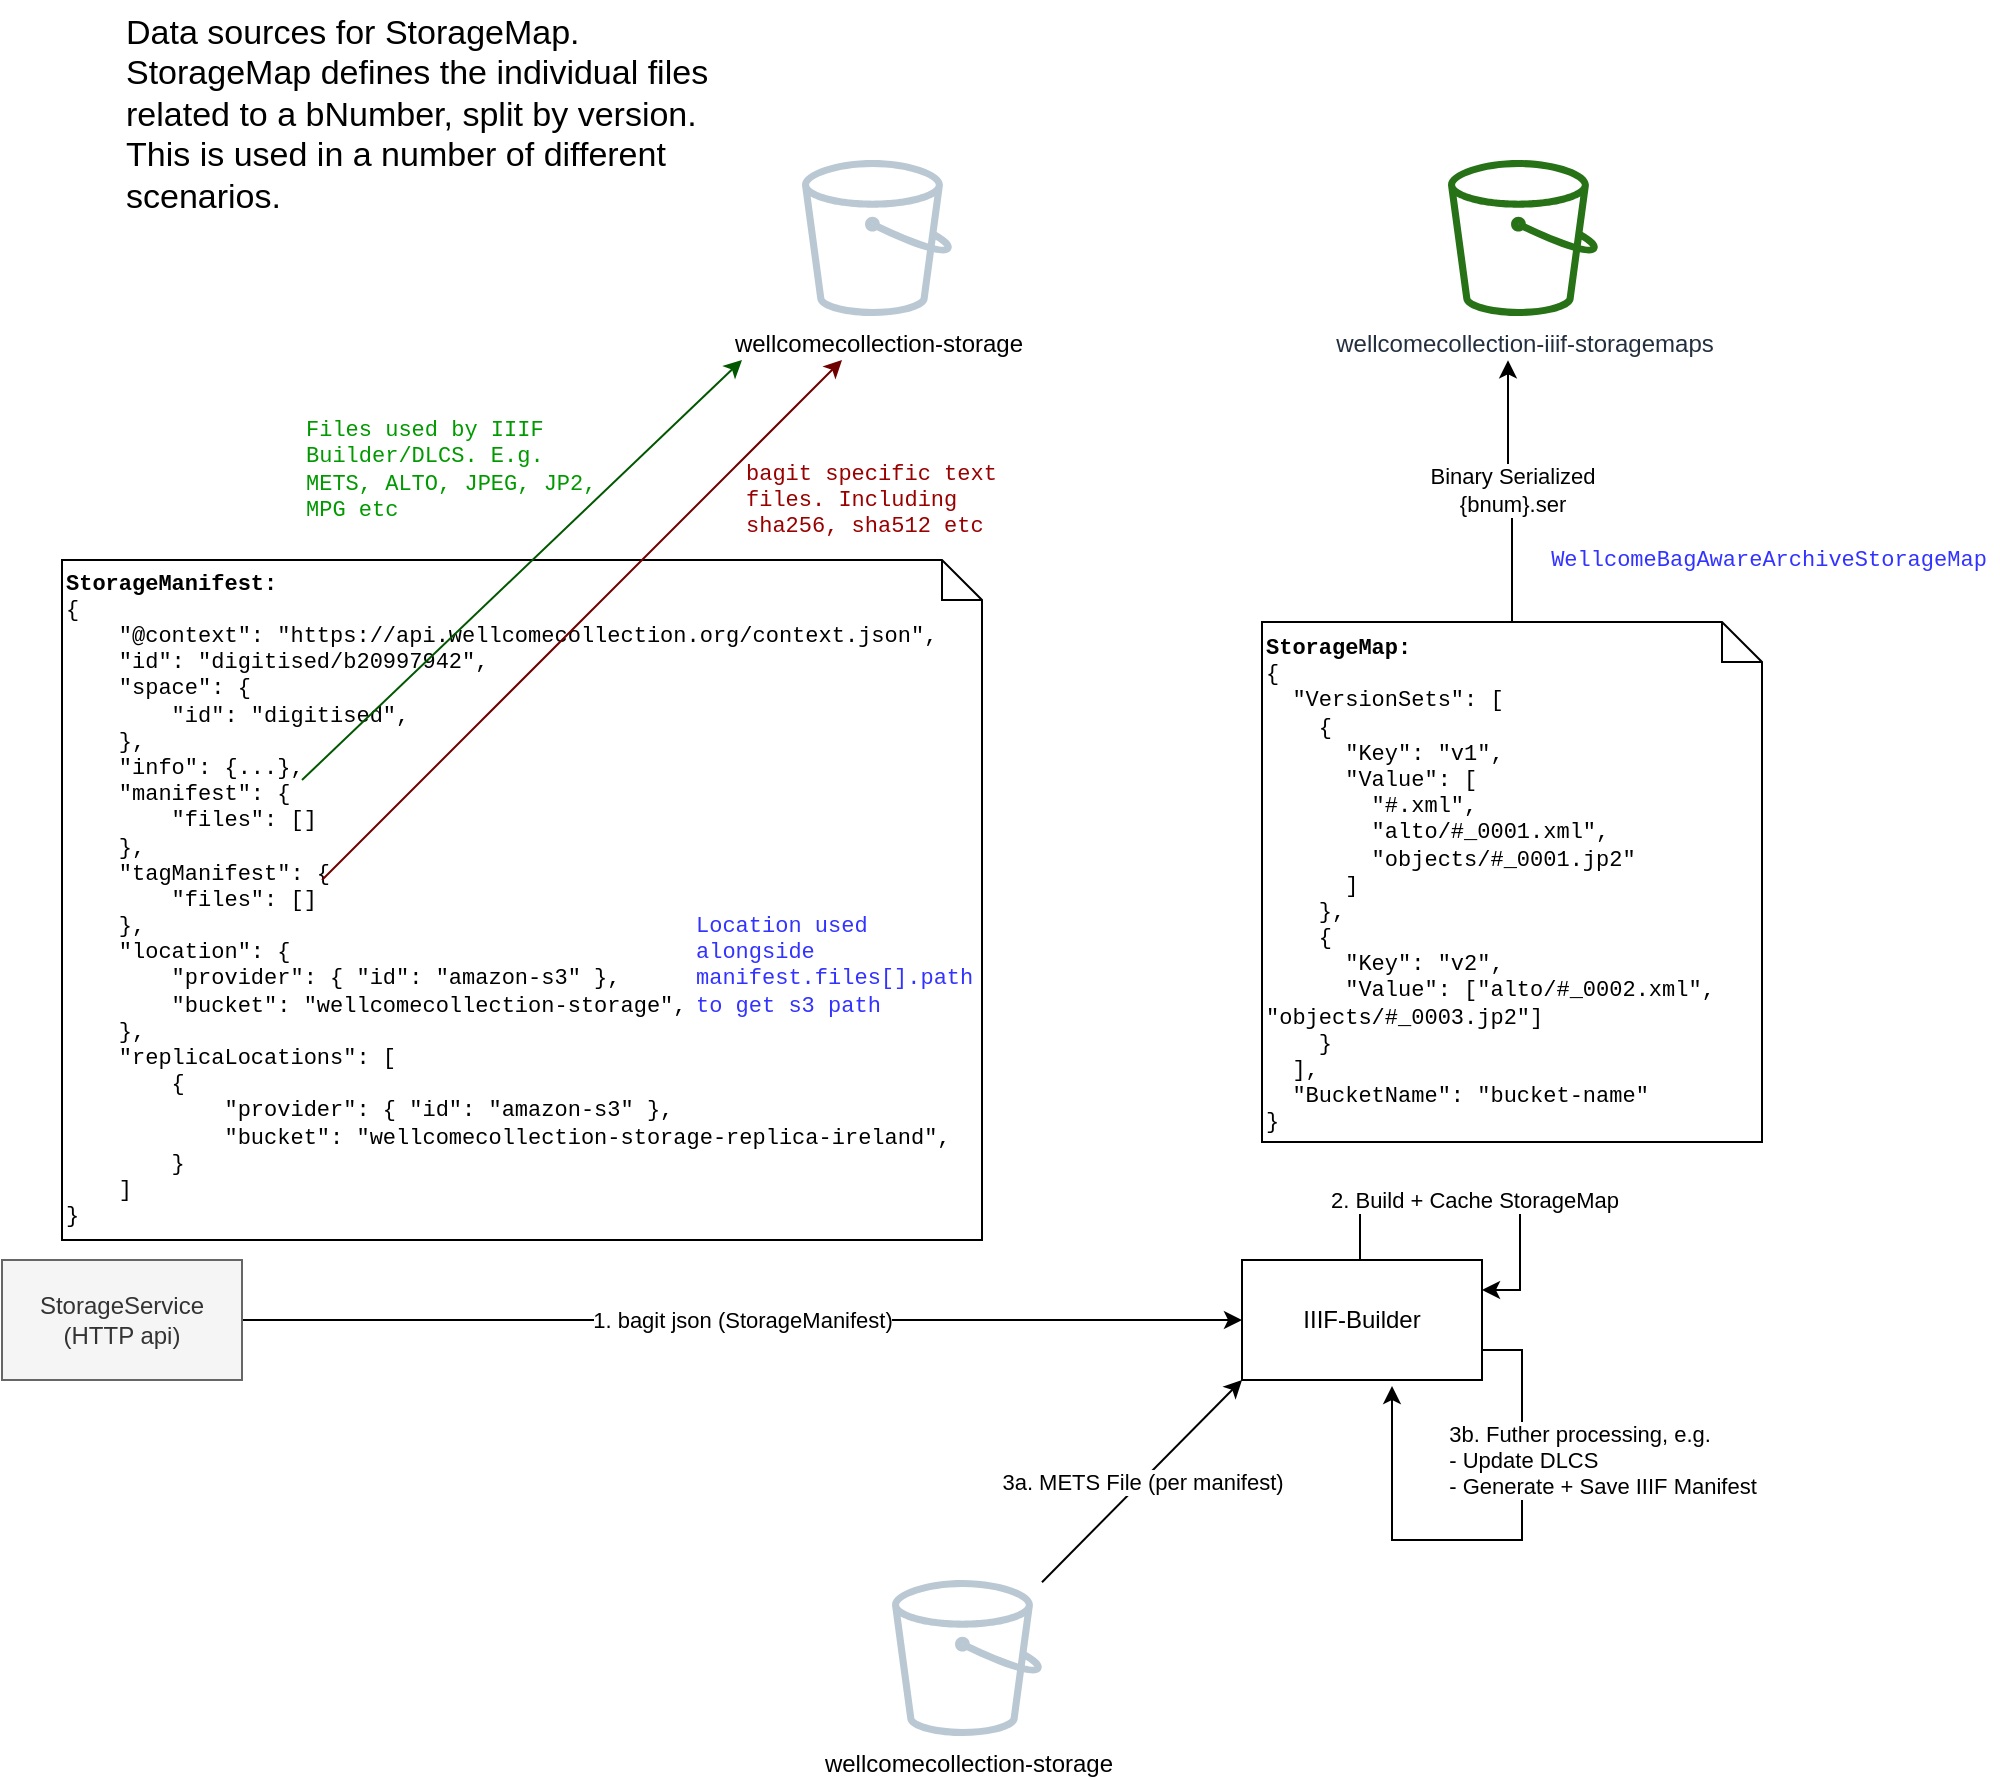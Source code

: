 <mxfile version="13.3.1" type="device"><diagram id="6qtyXfXEHxO44mbSRQSi" name="Page-1"><mxGraphModel dx="2062" dy="2282" grid="1" gridSize="10" guides="1" tooltips="1" connect="1" arrows="1" fold="1" page="1" pageScale="1" pageWidth="850" pageHeight="1100" math="0" shadow="0"><root><mxCell id="0"/><mxCell id="1" parent="0"/><mxCell id="VBdgBZhsf1IbYK4Ov75F-6" value="1. bagit json (StorageManifest)" style="edgeStyle=orthogonalEdgeStyle;rounded=0;orthogonalLoop=1;jettySize=auto;html=1;exitX=1;exitY=0.5;exitDx=0;exitDy=0;entryX=0;entryY=0.5;entryDx=0;entryDy=0;" edge="1" parent="1" source="VBdgBZhsf1IbYK4Ov75F-4" target="VBdgBZhsf1IbYK4Ov75F-5"><mxGeometry relative="1" as="geometry"/></mxCell><mxCell id="VBdgBZhsf1IbYK4Ov75F-4" value="StorageService&lt;br&gt;(HTTP api)" style="rounded=0;whiteSpace=wrap;html=1;fillColor=#f5f5f5;strokeColor=#666666;fontColor=#333333;" vertex="1" parent="1"><mxGeometry x="80" y="80" width="120" height="60" as="geometry"/></mxCell><mxCell id="VBdgBZhsf1IbYK4Ov75F-5" value="IIIF-Builder" style="rounded=0;whiteSpace=wrap;html=1;" vertex="1" parent="1"><mxGeometry x="700" y="80" width="120" height="60" as="geometry"/></mxCell><mxCell id="VBdgBZhsf1IbYK4Ov75F-7" value="&lt;div style=&quot;font-size: 11px&quot;&gt;&lt;b&gt;StorageManifest:&lt;/b&gt;&lt;/div&gt;&lt;div style=&quot;font-size: 11px&quot;&gt;{&lt;/div&gt;&lt;div style=&quot;font-size: 11px&quot;&gt;&amp;nbsp; &amp;nbsp; &quot;@context&quot;: &quot;https://api.wellcomecollection.org/context.json&quot;,&lt;/div&gt;&lt;div style=&quot;font-size: 11px&quot;&gt;&amp;nbsp; &amp;nbsp; &quot;id&quot;: &quot;digitised/b20997942&quot;,&lt;/div&gt;&lt;div style=&quot;font-size: 11px&quot;&gt;&amp;nbsp; &amp;nbsp; &quot;space&quot;: {&lt;/div&gt;&lt;div style=&quot;font-size: 11px&quot;&gt;&amp;nbsp; &amp;nbsp; &amp;nbsp; &amp;nbsp; &quot;id&quot;: &quot;digitised&quot;,&lt;/div&gt;&lt;div style=&quot;font-size: 11px&quot;&gt;&amp;nbsp; &amp;nbsp; },&lt;/div&gt;&lt;div style=&quot;font-size: 11px&quot;&gt;&amp;nbsp; &amp;nbsp; &quot;info&quot;: {...},&lt;/div&gt;&lt;div style=&quot;font-size: 11px&quot;&gt;&amp;nbsp; &amp;nbsp; &quot;manifest&quot;: {&lt;/div&gt;&lt;div style=&quot;font-size: 11px&quot;&gt;&amp;nbsp; &amp;nbsp; &amp;nbsp; &amp;nbsp; &quot;files&quot;: []&lt;/div&gt;&lt;div style=&quot;font-size: 11px&quot;&gt;&amp;nbsp; &amp;nbsp; },&lt;/div&gt;&lt;div style=&quot;font-size: 11px&quot;&gt;&amp;nbsp; &amp;nbsp; &quot;tagManifest&quot;: {&lt;/div&gt;&lt;div style=&quot;font-size: 11px&quot;&gt;&amp;nbsp; &amp;nbsp; &amp;nbsp; &amp;nbsp; &quot;files&quot;: []&lt;/div&gt;&lt;div style=&quot;font-size: 11px&quot;&gt;&amp;nbsp; &amp;nbsp; },&lt;/div&gt;&lt;div style=&quot;font-size: 11px&quot;&gt;&amp;nbsp; &amp;nbsp; &quot;location&quot;: {&lt;/div&gt;&lt;div style=&quot;font-size: 11px&quot;&gt;&amp;nbsp; &amp;nbsp; &amp;nbsp; &amp;nbsp; &quot;provider&quot;: { &quot;id&quot;: &quot;amazon-s3&quot; },&lt;/div&gt;&lt;div style=&quot;font-size: 11px&quot;&gt;&amp;nbsp; &amp;nbsp; &amp;nbsp; &amp;nbsp; &quot;bucket&quot;: &quot;wellcomecollection-storage&quot;,&lt;/div&gt;&lt;div style=&quot;font-size: 11px&quot;&gt;&amp;nbsp; &amp;nbsp; },&lt;/div&gt;&lt;div style=&quot;font-size: 11px&quot;&gt;&amp;nbsp; &amp;nbsp; &quot;replicaLocations&quot;: [&lt;/div&gt;&lt;div style=&quot;font-size: 11px&quot;&gt;&amp;nbsp; &amp;nbsp; &amp;nbsp; &amp;nbsp; {&lt;/div&gt;&lt;div style=&quot;font-size: 11px&quot;&gt;&amp;nbsp; &amp;nbsp; &amp;nbsp; &amp;nbsp; &amp;nbsp; &amp;nbsp; &quot;provider&quot;: { &quot;id&quot;: &quot;amazon-s3&quot; },&lt;/div&gt;&lt;div style=&quot;font-size: 11px&quot;&gt;&amp;nbsp; &amp;nbsp; &amp;nbsp; &amp;nbsp; &amp;nbsp; &amp;nbsp; &quot;bucket&quot;: &quot;wellcomecollection-storage-replica-ireland&quot;,&lt;/div&gt;&lt;div style=&quot;font-size: 11px&quot;&gt;&amp;nbsp; &amp;nbsp; &amp;nbsp; &amp;nbsp; }&lt;/div&gt;&lt;div style=&quot;font-size: 11px&quot;&gt;&amp;nbsp; &amp;nbsp; ]&lt;/div&gt;&lt;div style=&quot;font-size: 11px&quot;&gt;}&lt;/div&gt;" style="shape=note;size=20;whiteSpace=wrap;html=1;align=left;fontFamily=Courier New;fontSize=11;" vertex="1" parent="1"><mxGeometry x="110" y="-270" width="460" height="340" as="geometry"/></mxCell><mxCell id="VBdgBZhsf1IbYK4Ov75F-8" value="wellcomecollection-storage" style="outlineConnect=0;fillColor=#bac8d3;strokeColor=#23445d;dashed=0;verticalLabelPosition=bottom;verticalAlign=top;align=center;html=1;fontSize=12;fontStyle=0;aspect=fixed;pointerEvents=1;shape=mxgraph.aws4.bucket;" vertex="1" parent="1"><mxGeometry x="480" y="-470" width="75" height="78" as="geometry"/></mxCell><mxCell id="VBdgBZhsf1IbYK4Ov75F-9" value="" style="endArrow=classic;html=1;fontFamily=Courier New;fontSize=11;fillColor=#008a00;strokeColor=#005700;" edge="1" parent="1"><mxGeometry width="50" height="50" relative="1" as="geometry"><mxPoint x="230" y="-160" as="sourcePoint"/><mxPoint x="450" y="-370" as="targetPoint"/></mxGeometry></mxCell><mxCell id="VBdgBZhsf1IbYK4Ov75F-10" value="" style="endArrow=classic;html=1;fontFamily=Courier New;fontSize=11;fillColor=#a20025;strokeColor=#6F0000;" edge="1" parent="1"><mxGeometry width="50" height="50" relative="1" as="geometry"><mxPoint x="240" y="-110" as="sourcePoint"/><mxPoint x="500" y="-370" as="targetPoint"/></mxGeometry></mxCell><mxCell id="VBdgBZhsf1IbYK4Ov75F-11" value="Files used by IIIF Builder/DLCS. E.g. METS, ALTO, JPEG, JP2, MPG etc" style="text;html=1;align=left;verticalAlign=middle;whiteSpace=wrap;rounded=0;fontFamily=Courier New;fontSize=11;fontColor=#009900;" vertex="1" parent="1"><mxGeometry x="230" y="-340" width="150" height="50" as="geometry"/></mxCell><mxCell id="VBdgBZhsf1IbYK4Ov75F-13" value="bagit specific text files. Including sha256, sha512 etc" style="text;html=1;align=left;verticalAlign=middle;whiteSpace=wrap;rounded=0;fontFamily=Courier New;fontSize=11;fontColor=#990000;" vertex="1" parent="1"><mxGeometry x="450" y="-310" width="150" height="20" as="geometry"/></mxCell><mxCell id="VBdgBZhsf1IbYK4Ov75F-14" value="Location used alongside manifest.files[].path to get s3 path" style="text;html=1;align=left;verticalAlign=top;whiteSpace=wrap;rounded=0;fontFamily=Courier New;fontSize=11;fontColor=#3333FF;" vertex="1" parent="1"><mxGeometry x="425" y="-100" width="150" height="80" as="geometry"/></mxCell><mxCell id="VBdgBZhsf1IbYK4Ov75F-21" value="2. Build + Cache StorageMap" style="edgeStyle=orthogonalEdgeStyle;rounded=0;orthogonalLoop=1;jettySize=auto;html=1;exitX=0.5;exitY=0;exitDx=0;exitDy=0;entryX=1;entryY=0.25;entryDx=0;entryDy=0;fontFamily=Helvetica;fontSize=11;fontColor=#000000;" edge="1" parent="1" source="VBdgBZhsf1IbYK4Ov75F-5" target="VBdgBZhsf1IbYK4Ov75F-5"><mxGeometry relative="1" as="geometry"><Array as="points"><mxPoint x="759" y="50"/><mxPoint x="839" y="50"/><mxPoint x="839" y="95"/></Array></mxGeometry></mxCell><mxCell id="VBdgBZhsf1IbYK4Ov75F-27" value="Binary Serialized&lt;br&gt;{bnum}.ser" style="edgeStyle=orthogonalEdgeStyle;rounded=0;orthogonalLoop=1;jettySize=auto;html=1;exitX=0.5;exitY=0;exitDx=0;exitDy=0;exitPerimeter=0;entryX=0.4;entryY=1.284;entryDx=0;entryDy=0;entryPerimeter=0;fontFamily=Helvetica;fontSize=11;fontColor=#000000;" edge="1" parent="1" source="VBdgBZhsf1IbYK4Ov75F-24" target="VBdgBZhsf1IbYK4Ov75F-26"><mxGeometry relative="1" as="geometry"/></mxCell><mxCell id="VBdgBZhsf1IbYK4Ov75F-24" value="&lt;div style=&quot;font-size: 11px&quot;&gt;&lt;b&gt;StorageMap:&lt;/b&gt;&lt;br&gt;&lt;/div&gt;&lt;div style=&quot;font-size: 11px&quot;&gt;{&lt;/div&gt;&lt;div style=&quot;font-size: 11px&quot;&gt;&amp;nbsp; &quot;VersionSets&quot;: [&lt;/div&gt;&lt;div style=&quot;font-size: 11px&quot;&gt;&amp;nbsp; &amp;nbsp; {&lt;/div&gt;&lt;div style=&quot;font-size: 11px&quot;&gt;&amp;nbsp; &amp;nbsp; &amp;nbsp; &quot;Key&quot;: &quot;v1&quot;,&lt;/div&gt;&lt;div style=&quot;font-size: 11px&quot;&gt;&amp;nbsp; &amp;nbsp; &amp;nbsp; &quot;Value&quot;: [&lt;/div&gt;&lt;div style=&quot;font-size: 11px&quot;&gt;&amp;nbsp; &amp;nbsp; &amp;nbsp; &amp;nbsp; &quot;#.xml&quot;,&lt;/div&gt;&lt;div style=&quot;font-size: 11px&quot;&gt;&amp;nbsp; &amp;nbsp; &amp;nbsp; &amp;nbsp; &quot;alto/#_0001.xml&quot;,&lt;/div&gt;&lt;div style=&quot;font-size: 11px&quot;&gt;&amp;nbsp; &amp;nbsp; &amp;nbsp; &amp;nbsp; &quot;objects/#_0001.jp2&quot;&lt;/div&gt;&lt;div style=&quot;font-size: 11px&quot;&gt;&amp;nbsp; &amp;nbsp; &amp;nbsp; ]&lt;/div&gt;&lt;div style=&quot;font-size: 11px&quot;&gt;&amp;nbsp; &amp;nbsp; },&lt;/div&gt;&lt;div style=&quot;font-size: 11px&quot;&gt;&amp;nbsp; &amp;nbsp; {&lt;/div&gt;&lt;div style=&quot;font-size: 11px&quot;&gt;&amp;nbsp; &amp;nbsp; &amp;nbsp; &quot;Key&quot;: &quot;v2&quot;,&lt;/div&gt;&lt;div style=&quot;font-size: 11px&quot;&gt;&amp;nbsp; &amp;nbsp; &amp;nbsp; &quot;Value&quot;: [&quot;alto/#_0002.xml&quot;, &quot;objects/#_0003.jp2&quot;]&lt;/div&gt;&lt;div style=&quot;font-size: 11px&quot;&gt;&amp;nbsp; &amp;nbsp; }&lt;/div&gt;&lt;div style=&quot;font-size: 11px&quot;&gt;&amp;nbsp; ],&lt;/div&gt;&lt;div style=&quot;font-size: 11px&quot;&gt;&amp;nbsp; &quot;BucketName&quot;: &quot;bucket-name&quot;&lt;/div&gt;&lt;div style=&quot;font-size: 11px&quot;&gt;}&lt;/div&gt;&lt;div style=&quot;font-size: 11px&quot;&gt;&lt;br style=&quot;font-size: 11px&quot;&gt;&lt;/div&gt;" style="shape=note;size=20;whiteSpace=wrap;html=1;fontFamily=Courier New;fontSize=11;fontColor=#000000;align=left;verticalAlign=top;" vertex="1" parent="1"><mxGeometry x="710" y="-239" width="250" height="260" as="geometry"/></mxCell><mxCell id="VBdgBZhsf1IbYK4Ov75F-26" value="wellcomecollection-iiif-storagemaps" style="outlineConnect=0;fontColor=#232F3E;gradientColor=none;fillColor=#277116;strokeColor=none;dashed=0;verticalLabelPosition=bottom;verticalAlign=top;align=center;html=1;fontSize=12;fontStyle=0;aspect=fixed;pointerEvents=1;shape=mxgraph.aws4.bucket;" vertex="1" parent="1"><mxGeometry x="803" y="-470" width="75" height="78" as="geometry"/></mxCell><mxCell id="VBdgBZhsf1IbYK4Ov75F-29" value="WellcomeBagAwareArchiveStorageMap" style="text;html=1;align=center;verticalAlign=middle;resizable=0;points=[];autosize=1;fontSize=11;fontFamily=Courier New;fontColor=#3333FF;" vertex="1" parent="1"><mxGeometry x="848" y="-280" width="230" height="20" as="geometry"/></mxCell><mxCell id="VBdgBZhsf1IbYK4Ov75F-31" value="wellcomecollection-storage" style="outlineConnect=0;fillColor=#bac8d3;strokeColor=#23445d;dashed=0;verticalLabelPosition=bottom;verticalAlign=top;align=center;html=1;fontSize=12;fontStyle=0;aspect=fixed;pointerEvents=1;shape=mxgraph.aws4.bucket;" vertex="1" parent="1"><mxGeometry x="525" y="240" width="75" height="78" as="geometry"/></mxCell><mxCell id="VBdgBZhsf1IbYK4Ov75F-33" value="&lt;font color=&quot;#000000&quot;&gt;3a. METS File (per manifest)&lt;br&gt;&lt;/font&gt;" style="endArrow=classic;html=1;fontFamily=Helvetica;fontSize=11;fontColor=#3333FF;entryX=0;entryY=1;entryDx=0;entryDy=0;" edge="1" parent="1" source="VBdgBZhsf1IbYK4Ov75F-31" target="VBdgBZhsf1IbYK4Ov75F-5"><mxGeometry width="50" height="50" relative="1" as="geometry"><mxPoint x="530" y="250" as="sourcePoint"/><mxPoint x="660" y="-20" as="targetPoint"/></mxGeometry></mxCell><mxCell id="VBdgBZhsf1IbYK4Ov75F-36" value="Data sources for StorageMap.&lt;br&gt;StorageMap defines the individual files related to a bNumber, split by version. This is used in a number of different scenarios." style="text;html=1;strokeColor=none;fillColor=none;align=left;verticalAlign=top;whiteSpace=wrap;rounded=0;fontFamily=Helvetica;fontSize=17;fontColor=#000000;" vertex="1" parent="1"><mxGeometry x="140" y="-550" width="300" height="110" as="geometry"/></mxCell><mxCell id="VBdgBZhsf1IbYK4Ov75F-37" value="&lt;div style=&quot;text-align: left&quot;&gt;&lt;span style=&quot;font-family: &amp;#34;helvetica&amp;#34;&quot;&gt;3b. Futher processing, e.g.&lt;/span&gt;&lt;/div&gt;&lt;div style=&quot;color: rgb(0 , 0 , 0) ; font-family: &amp;#34;helvetica&amp;#34; ; font-size: 11px ; font-style: normal ; font-weight: 400 ; letter-spacing: normal ; text-indent: 0px ; text-transform: none ; word-spacing: 0px ; text-align: left&quot;&gt;- Update DLCS&lt;/div&gt;&lt;div style=&quot;color: rgb(0 , 0 , 0) ; font-family: &amp;#34;helvetica&amp;#34; ; font-size: 11px ; font-style: normal ; font-weight: 400 ; letter-spacing: normal ; text-indent: 0px ; text-transform: none ; word-spacing: 0px ; text-align: left&quot;&gt;- Generate + Save IIIF Manifest&lt;/div&gt;" style="edgeStyle=orthogonalEdgeStyle;rounded=0;orthogonalLoop=1;jettySize=auto;html=1;exitX=1;exitY=0.75;exitDx=0;exitDy=0;entryX=0.625;entryY=1.05;entryDx=0;entryDy=0;entryPerimeter=0;fontFamily=Helvetica;fontSize=11;fontColor=#000000;" edge="1" parent="1" source="VBdgBZhsf1IbYK4Ov75F-5" target="VBdgBZhsf1IbYK4Ov75F-5"><mxGeometry x="-0.416" y="40" relative="1" as="geometry"><Array as="points"><mxPoint x="840" y="125"/><mxPoint x="840" y="220"/><mxPoint x="775" y="220"/></Array><mxPoint as="offset"/></mxGeometry></mxCell></root></mxGraphModel></diagram></mxfile>